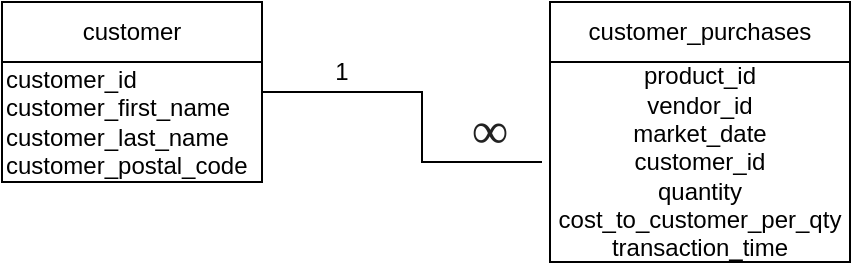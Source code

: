 <mxfile version="25.0.3">
  <diagram name="Page-1" id="Q5uxBifAXevWRvMIwFVu">
    <mxGraphModel dx="1215" dy="571" grid="1" gridSize="10" guides="1" tooltips="1" connect="1" arrows="1" fold="1" page="1" pageScale="1" pageWidth="827" pageHeight="1169" math="0" shadow="0">
      <root>
        <mxCell id="0" />
        <mxCell id="1" parent="0" />
        <mxCell id="SSIjCYdA-nFgS-pGBRlJ-1" value="customer" style="rounded=0;whiteSpace=wrap;html=1;" vertex="1" parent="1">
          <mxGeometry x="-10" y="240" width="130" height="30" as="geometry" />
        </mxCell>
        <mxCell id="SSIjCYdA-nFgS-pGBRlJ-3" value="customer_purchases" style="rounded=0;whiteSpace=wrap;html=1;" vertex="1" parent="1">
          <mxGeometry x="264" y="240" width="150" height="30" as="geometry" />
        </mxCell>
        <mxCell id="SSIjCYdA-nFgS-pGBRlJ-4" value="&lt;font style=&quot;font-size: 12px;&quot;&gt;customer_id customer_first_name customer_last_name customer_postal_code&lt;/font&gt;" style="rounded=0;whiteSpace=wrap;html=1;align=left;" vertex="1" parent="1">
          <mxGeometry x="-10" y="270" width="130" height="60" as="geometry" />
        </mxCell>
        <mxCell id="SSIjCYdA-nFgS-pGBRlJ-5" value="&lt;span style=&quot;text-align: start;&quot;&gt;&lt;font style=&quot;font-size: 12px;&quot;&gt;product_id&lt;/font&gt;&lt;/span&gt;&lt;div&gt;&lt;span style=&quot;text-align: start;&quot;&gt;&lt;font style=&quot;font-size: 12px;&quot;&gt;vendor_id&lt;/font&gt;&lt;/span&gt;&lt;/div&gt;&lt;div&gt;&lt;span style=&quot;text-align: start;&quot;&gt;&lt;font style=&quot;font-size: 12px;&quot;&gt;market_date&lt;/font&gt;&lt;/span&gt;&lt;/div&gt;&lt;div&gt;&lt;span style=&quot;text-align: start;&quot;&gt;&lt;font style=&quot;font-size: 12px;&quot;&gt;customer_id&lt;/font&gt;&lt;/span&gt;&lt;/div&gt;&lt;div&gt;&lt;span style=&quot;text-align: start;&quot;&gt;&lt;font style=&quot;font-size: 12px;&quot;&gt;quantity&lt;/font&gt;&lt;/span&gt;&lt;/div&gt;&lt;div&gt;&lt;span style=&quot;text-align: start;&quot;&gt;&lt;font style=&quot;font-size: 12px;&quot;&gt;cost_to_customer_per_qty&lt;/font&gt;&lt;/span&gt;&lt;/div&gt;&lt;div&gt;&lt;span style=&quot;text-align: start;&quot;&gt;&lt;font style=&quot;font-size: 12px;&quot;&gt;transaction_time&lt;/font&gt;&lt;/span&gt;&lt;/div&gt;" style="rounded=0;whiteSpace=wrap;html=1;" vertex="1" parent="1">
          <mxGeometry x="264" y="270" width="150" height="100" as="geometry" />
        </mxCell>
        <mxCell id="SSIjCYdA-nFgS-pGBRlJ-6" value="" style="endArrow=none;html=1;rounded=0;exitX=1;exitY=0.25;exitDx=0;exitDy=0;" edge="1" parent="1" source="SSIjCYdA-nFgS-pGBRlJ-4">
          <mxGeometry width="50" height="50" relative="1" as="geometry">
            <mxPoint x="170" y="300" as="sourcePoint" />
            <mxPoint x="260" y="320" as="targetPoint" />
            <Array as="points">
              <mxPoint x="200" y="285" />
              <mxPoint x="200" y="320" />
            </Array>
          </mxGeometry>
        </mxCell>
        <mxCell id="SSIjCYdA-nFgS-pGBRlJ-7" value="1" style="text;html=1;align=center;verticalAlign=middle;whiteSpace=wrap;rounded=0;" vertex="1" parent="1">
          <mxGeometry x="130" y="260" width="60" height="30" as="geometry" />
        </mxCell>
        <mxCell id="SSIjCYdA-nFgS-pGBRlJ-9" value="&lt;span style=&quot;text-align: start; caret-color: rgb(34, 34, 34); color: rgb(34, 34, 34); font-family: &amp;quot;Times New Roman&amp;quot;; font-size: 25.6px;&quot;&gt;∞&lt;/span&gt;" style="text;html=1;align=center;verticalAlign=middle;whiteSpace=wrap;rounded=0;" vertex="1" parent="1">
          <mxGeometry x="204" y="290" width="60" height="30" as="geometry" />
        </mxCell>
      </root>
    </mxGraphModel>
  </diagram>
</mxfile>
